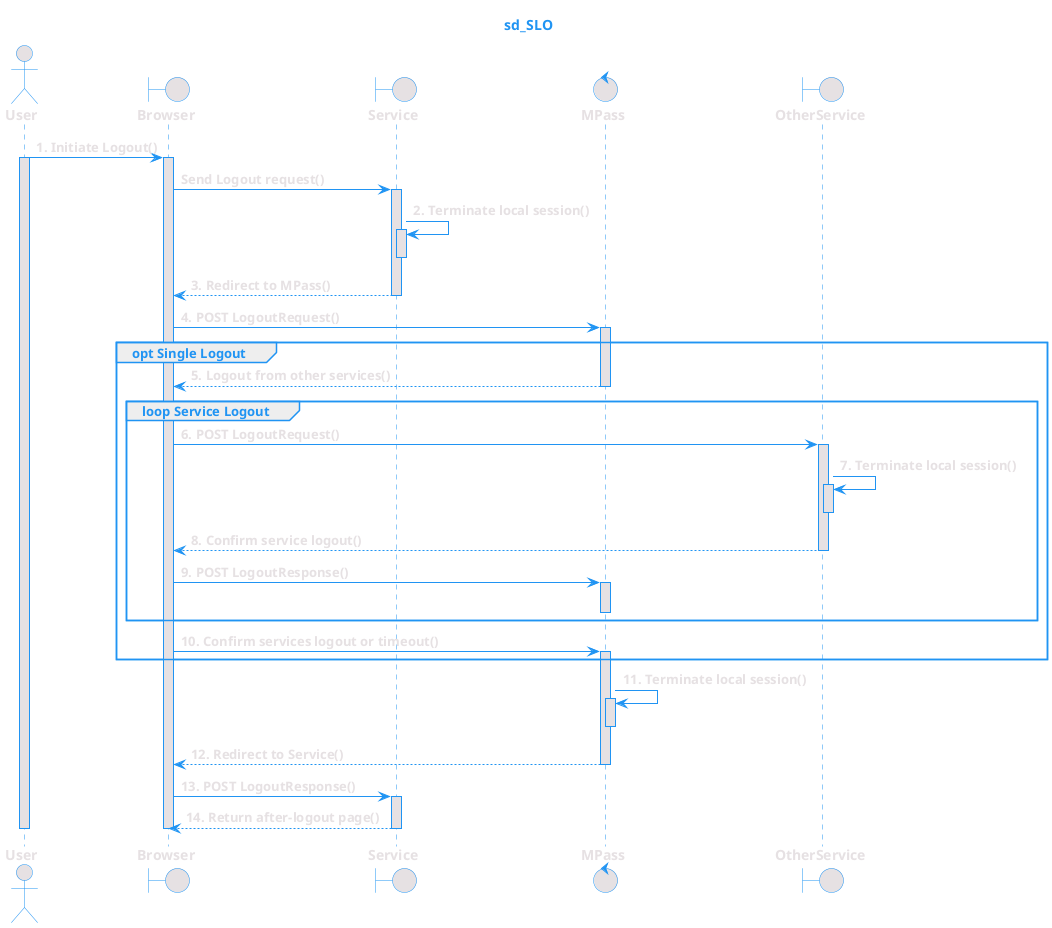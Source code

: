 @startuml

title <font color=#2094F3><b>sd_SLO</b></font>

skinparam shadowing false
skinparam mainframe fontColor #2094F3
skinparam backgroundColor transparent


skinparam actor {
    BorderColor #2094F3
    BackgroundColor #E6E1E3
    FontColor #E6E1E3
    FontStyle bold
}

skinparam boundary {
    BorderColor #2094F3
    BackgroundColor #E6E1E3
    FontColor #E6E1E3
    FontStyle bold
}

skinparam control {
    BorderColor #2094F3
    BackgroundColor #E6E1E3
    FontColor #E6E1E3
    FontStyle bold
}

skinparam sequence {
    ParticipantFontStyle bold
    ParticipantFontColor #1E2129
    ParticipantBorderColor #2094F3
    ParticipantBackgroundColor #E6E1E3
    LifeLineBorderColor #2094F3
    LifeLineBackgroundColor #E6E1E3
    ArrowColor #2094F3
    ArrowFontColor #E6E1E3
    ArrowFontStyle bold
    GroupBorderColor #2094F3
    GroupHeaderFontColor #2094F3
}


actor User
boundary Browser
boundary Service
control MPass
boundary OtherService

User -> Browser: 1. Initiate Logout()
activate User
activate Browser

Browser -> Service: Send Logout request()
activate Service

Service -> Service: 2. Terminate local session()
activate Service
deactivate Service

Service --> Browser: 3. Redirect to MPass()
deactivate Service

Browser -> MPass: 4. POST LogoutRequest()
activate MPass

group opt Single Logout

MPass --> Browser: 5. Logout from other services()
deactivate MPass

group loop Service Logout

Browser -> OtherService: 6. POST LogoutRequest()
activate OtherService

OtherService -> OtherService: 7. Terminate local session()
activate OtherService
deactivate OtherService

OtherService --> Browser: 8. Confirm service logout()
deactivate OtherService

Browser -> MPass: 9. POST LogoutResponse()
activate MPass
deactivate MPass

end

Browser -> MPass: 10. Confirm services logout or timeout()
activate MPass
end

MPass -> MPass: 11. Terminate local session()
activate MPass
deactivate MPass

MPass --> Browser: 12. Redirect to Service()
deactivate MPass

Browser -> Service: 13. POST LogoutResponse()
activate Service

Service --> Browser: 14. Return after-logout page()
deactivate Service

deactivate Browser
deactivate User

@enduml